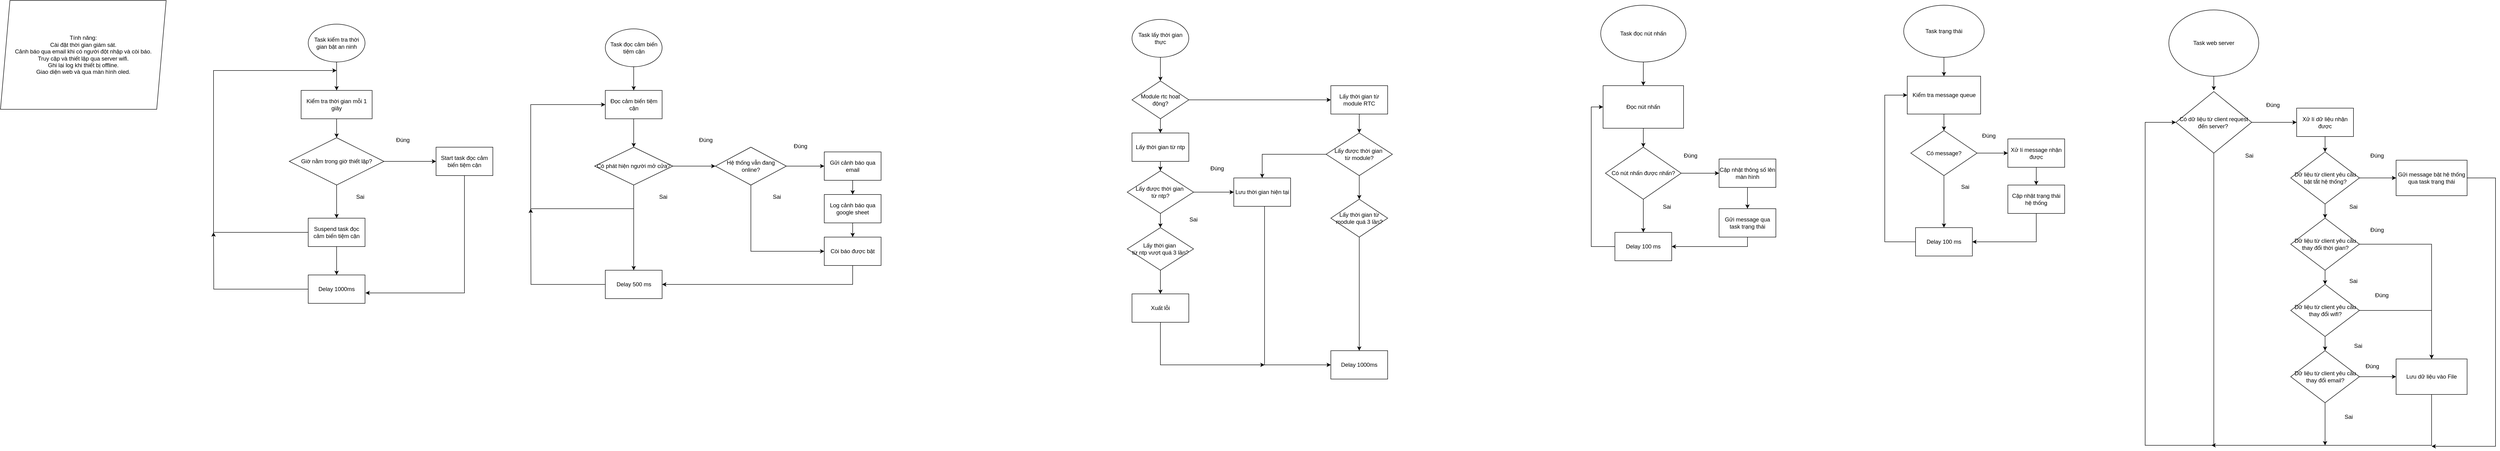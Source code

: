 <mxfile version="20.8.16" type="device"><diagram name="Page-1" id="URXQssTGZxDPivdrCeUq"><mxGraphModel dx="909" dy="543" grid="1" gridSize="10" guides="1" tooltips="1" connect="1" arrows="1" fold="1" page="1" pageScale="1" pageWidth="850" pageHeight="1100" math="0" shadow="0"><root><mxCell id="0"/><mxCell id="1" parent="0"/><mxCell id="kN3bGIqM2TtY0VqbX216-1" value="Tính năng:&lt;br&gt;Cài đặt thời gian giám sát.&lt;br&gt;Cảnh báo qua email khi có người đột nhập và còi báo.&lt;br&gt;Truy cập và thiết lập qua server wifi.&lt;br&gt;Ghi lại log khi thiết bị offline.&lt;br&gt;Giao diện web và qua màn hình oled." style="shape=parallelogram;perimeter=parallelogramPerimeter;whiteSpace=wrap;html=1;fixedSize=1;" parent="1" vertex="1"><mxGeometry x="160" y="100" width="350" height="230" as="geometry"/></mxCell><mxCell id="Uorh2SPt-ijFsq1NSFUY-15" style="edgeStyle=orthogonalEdgeStyle;rounded=0;orthogonalLoop=1;jettySize=auto;html=1;entryX=0.5;entryY=0;entryDx=0;entryDy=0;" parent="1" source="Uorh2SPt-ijFsq1NSFUY-1" target="Uorh2SPt-ijFsq1NSFUY-2" edge="1"><mxGeometry relative="1" as="geometry"/></mxCell><mxCell id="Uorh2SPt-ijFsq1NSFUY-1" value="Task kiểm tra thời gian bật an ninh" style="ellipse;whiteSpace=wrap;html=1;" parent="1" vertex="1"><mxGeometry x="810" y="150" width="120" height="80" as="geometry"/></mxCell><mxCell id="Uorh2SPt-ijFsq1NSFUY-14" style="edgeStyle=orthogonalEdgeStyle;rounded=0;orthogonalLoop=1;jettySize=auto;html=1;entryX=0.5;entryY=0;entryDx=0;entryDy=0;" parent="1" source="Uorh2SPt-ijFsq1NSFUY-2" target="Uorh2SPt-ijFsq1NSFUY-3" edge="1"><mxGeometry relative="1" as="geometry"/></mxCell><mxCell id="Uorh2SPt-ijFsq1NSFUY-2" value="Kiểm tra thời gian mỗi 1 giây" style="rounded=0;whiteSpace=wrap;html=1;" parent="1" vertex="1"><mxGeometry x="795" y="290" width="150" height="60" as="geometry"/></mxCell><mxCell id="Uorh2SPt-ijFsq1NSFUY-12" style="edgeStyle=orthogonalEdgeStyle;rounded=0;orthogonalLoop=1;jettySize=auto;html=1;entryX=0;entryY=0.5;entryDx=0;entryDy=0;" parent="1" source="Uorh2SPt-ijFsq1NSFUY-3" target="Uorh2SPt-ijFsq1NSFUY-10" edge="1"><mxGeometry relative="1" as="geometry"/></mxCell><mxCell id="Uorh2SPt-ijFsq1NSFUY-13" style="edgeStyle=orthogonalEdgeStyle;rounded=0;orthogonalLoop=1;jettySize=auto;html=1;" parent="1" source="Uorh2SPt-ijFsq1NSFUY-3" target="Uorh2SPt-ijFsq1NSFUY-11" edge="1"><mxGeometry relative="1" as="geometry"/></mxCell><mxCell id="Uorh2SPt-ijFsq1NSFUY-3" value="Giờ nằm trong giờ thiết lập?" style="rhombus;whiteSpace=wrap;html=1;" parent="1" vertex="1"><mxGeometry x="770" y="390" width="200" height="100" as="geometry"/></mxCell><mxCell id="Uorh2SPt-ijFsq1NSFUY-18" style="edgeStyle=orthogonalEdgeStyle;rounded=0;orthogonalLoop=1;jettySize=auto;html=1;entryX=0.5;entryY=0;entryDx=0;entryDy=0;" parent="1" source="Uorh2SPt-ijFsq1NSFUY-4" target="Uorh2SPt-ijFsq1NSFUY-8" edge="1"><mxGeometry relative="1" as="geometry"/></mxCell><mxCell id="Uorh2SPt-ijFsq1NSFUY-4" value="Đọc cảm biến tiệm cận" style="rounded=0;whiteSpace=wrap;html=1;" parent="1" vertex="1"><mxGeometry x="1437.5" y="290" width="120" height="60" as="geometry"/></mxCell><mxCell id="Uorh2SPt-ijFsq1NSFUY-5" value="Đúng" style="text;html=1;strokeColor=none;fillColor=none;align=center;verticalAlign=middle;whiteSpace=wrap;rounded=0;" parent="1" vertex="1"><mxGeometry x="980" y="380" width="60" height="30" as="geometry"/></mxCell><mxCell id="Uorh2SPt-ijFsq1NSFUY-6" value="Sai" style="text;html=1;strokeColor=none;fillColor=none;align=center;verticalAlign=middle;whiteSpace=wrap;rounded=0;" parent="1" vertex="1"><mxGeometry x="890" y="500" width="60" height="30" as="geometry"/></mxCell><mxCell id="Uorh2SPt-ijFsq1NSFUY-22" style="edgeStyle=orthogonalEdgeStyle;rounded=0;orthogonalLoop=1;jettySize=auto;html=1;entryX=0;entryY=0.5;entryDx=0;entryDy=0;" parent="1" source="Uorh2SPt-ijFsq1NSFUY-8" edge="1"><mxGeometry relative="1" as="geometry"><mxPoint x="1670" y="450" as="targetPoint"/></mxGeometry></mxCell><mxCell id="Uorh2SPt-ijFsq1NSFUY-25" style="edgeStyle=orthogonalEdgeStyle;rounded=0;orthogonalLoop=1;jettySize=auto;html=1;entryX=0;entryY=0.5;entryDx=0;entryDy=0;" parent="1" source="Uorh2SPt-ijFsq1NSFUY-8" target="Uorh2SPt-ijFsq1NSFUY-4" edge="1"><mxGeometry relative="1" as="geometry"><mxPoint x="1310" y="310" as="targetPoint"/><Array as="points"><mxPoint x="1498" y="540"/><mxPoint x="1280" y="540"/><mxPoint x="1280" y="320"/></Array></mxGeometry></mxCell><mxCell id="H_T8YxvpOhQ7Eu3V0P8W-41" style="edgeStyle=orthogonalEdgeStyle;rounded=0;orthogonalLoop=1;jettySize=auto;html=1;entryX=0.5;entryY=0;entryDx=0;entryDy=0;" parent="1" source="Uorh2SPt-ijFsq1NSFUY-8" target="H_T8YxvpOhQ7Eu3V0P8W-39" edge="1"><mxGeometry relative="1" as="geometry"/></mxCell><mxCell id="Uorh2SPt-ijFsq1NSFUY-8" value="Có phát hiện người mở cửa?" style="rhombus;whiteSpace=wrap;html=1;" parent="1" vertex="1"><mxGeometry x="1415" y="410" width="165" height="80" as="geometry"/></mxCell><mxCell id="H_T8YxvpOhQ7Eu3V0P8W-37" style="edgeStyle=orthogonalEdgeStyle;rounded=0;orthogonalLoop=1;jettySize=auto;html=1;entryX=1.008;entryY=0.633;entryDx=0;entryDy=0;entryPerimeter=0;" parent="1" source="Uorh2SPt-ijFsq1NSFUY-10" target="H_T8YxvpOhQ7Eu3V0P8W-35" edge="1"><mxGeometry relative="1" as="geometry"><Array as="points"><mxPoint x="1140" y="718"/></Array></mxGeometry></mxCell><mxCell id="Uorh2SPt-ijFsq1NSFUY-10" value="Start task đọc cảm biến tiệm cận" style="rounded=0;whiteSpace=wrap;html=1;" parent="1" vertex="1"><mxGeometry x="1080" y="410" width="120" height="60" as="geometry"/></mxCell><mxCell id="Uorh2SPt-ijFsq1NSFUY-24" style="edgeStyle=orthogonalEdgeStyle;rounded=0;orthogonalLoop=1;jettySize=auto;html=1;" parent="1" source="Uorh2SPt-ijFsq1NSFUY-11" edge="1"><mxGeometry relative="1" as="geometry"><mxPoint x="870" y="248" as="targetPoint"/><Array as="points"><mxPoint x="610" y="590"/><mxPoint x="610" y="248"/></Array></mxGeometry></mxCell><mxCell id="H_T8YxvpOhQ7Eu3V0P8W-36" style="edgeStyle=orthogonalEdgeStyle;rounded=0;orthogonalLoop=1;jettySize=auto;html=1;entryX=0.5;entryY=0;entryDx=0;entryDy=0;" parent="1" source="Uorh2SPt-ijFsq1NSFUY-11" target="H_T8YxvpOhQ7Eu3V0P8W-35" edge="1"><mxGeometry relative="1" as="geometry"/></mxCell><mxCell id="Uorh2SPt-ijFsq1NSFUY-11" value="Suspend task đọc cảm biến tiệm cận" style="rounded=0;whiteSpace=wrap;html=1;" parent="1" vertex="1"><mxGeometry x="810" y="560" width="120" height="60" as="geometry"/></mxCell><mxCell id="Uorh2SPt-ijFsq1NSFUY-17" style="edgeStyle=orthogonalEdgeStyle;rounded=0;orthogonalLoop=1;jettySize=auto;html=1;entryX=0.5;entryY=0;entryDx=0;entryDy=0;" parent="1" source="Uorh2SPt-ijFsq1NSFUY-16" target="Uorh2SPt-ijFsq1NSFUY-4" edge="1"><mxGeometry relative="1" as="geometry"/></mxCell><mxCell id="Uorh2SPt-ijFsq1NSFUY-16" value="Task đọc cảm biến tiệm cận" style="ellipse;whiteSpace=wrap;html=1;" parent="1" vertex="1"><mxGeometry x="1437.5" y="160" width="120" height="80" as="geometry"/></mxCell><mxCell id="Uorh2SPt-ijFsq1NSFUY-19" value="Đúng" style="text;html=1;strokeColor=none;fillColor=none;align=center;verticalAlign=middle;whiteSpace=wrap;rounded=0;" parent="1" vertex="1"><mxGeometry x="1620" y="380" width="60" height="30" as="geometry"/></mxCell><mxCell id="Uorh2SPt-ijFsq1NSFUY-20" value="Sai" style="text;html=1;strokeColor=none;fillColor=none;align=center;verticalAlign=middle;whiteSpace=wrap;rounded=0;" parent="1" vertex="1"><mxGeometry x="1530" y="500" width="60" height="30" as="geometry"/></mxCell><mxCell id="Uorh2SPt-ijFsq1NSFUY-35" style="edgeStyle=orthogonalEdgeStyle;rounded=0;orthogonalLoop=1;jettySize=auto;html=1;entryX=0.5;entryY=0;entryDx=0;entryDy=0;" parent="1" source="Uorh2SPt-ijFsq1NSFUY-31" target="Uorh2SPt-ijFsq1NSFUY-32" edge="1"><mxGeometry relative="1" as="geometry"/></mxCell><mxCell id="Uorh2SPt-ijFsq1NSFUY-31" value="Gửi cảnh báo qua email" style="rounded=0;whiteSpace=wrap;html=1;" parent="1" vertex="1"><mxGeometry x="1900" y="420" width="120" height="60" as="geometry"/></mxCell><mxCell id="Uorh2SPt-ijFsq1NSFUY-36" style="edgeStyle=orthogonalEdgeStyle;rounded=0;orthogonalLoop=1;jettySize=auto;html=1;entryX=0.5;entryY=0;entryDx=0;entryDy=0;" parent="1" source="Uorh2SPt-ijFsq1NSFUY-32" target="Uorh2SPt-ijFsq1NSFUY-33" edge="1"><mxGeometry relative="1" as="geometry"/></mxCell><mxCell id="Uorh2SPt-ijFsq1NSFUY-32" value="Log cảnh báo qua google sheet" style="rounded=0;whiteSpace=wrap;html=1;" parent="1" vertex="1"><mxGeometry x="1900" y="510" width="120" height="60" as="geometry"/></mxCell><mxCell id="9cyIli8lkTcm1lySpH8i-33" style="edgeStyle=orthogonalEdgeStyle;rounded=0;orthogonalLoop=1;jettySize=auto;html=1;entryX=1;entryY=0.5;entryDx=0;entryDy=0;" edge="1" parent="1" source="Uorh2SPt-ijFsq1NSFUY-33" target="H_T8YxvpOhQ7Eu3V0P8W-39"><mxGeometry relative="1" as="geometry"><Array as="points"><mxPoint x="1960" y="700"/></Array></mxGeometry></mxCell><mxCell id="Uorh2SPt-ijFsq1NSFUY-33" value="Còi báo được bật" style="rounded=0;whiteSpace=wrap;html=1;" parent="1" vertex="1"><mxGeometry x="1900" y="600" width="120" height="60" as="geometry"/></mxCell><mxCell id="H_T8YxvpOhQ7Eu3V0P8W-28" style="edgeStyle=orthogonalEdgeStyle;rounded=0;orthogonalLoop=1;jettySize=auto;html=1;entryX=0.5;entryY=0;entryDx=0;entryDy=0;" parent="1" source="H_T8YxvpOhQ7Eu3V0P8W-1" target="H_T8YxvpOhQ7Eu3V0P8W-26" edge="1"><mxGeometry relative="1" as="geometry"/></mxCell><mxCell id="H_T8YxvpOhQ7Eu3V0P8W-1" value="Task lấy thời gian thực" style="ellipse;whiteSpace=wrap;html=1;" parent="1" vertex="1"><mxGeometry x="2550" y="140" width="120" height="80" as="geometry"/></mxCell><mxCell id="H_T8YxvpOhQ7Eu3V0P8W-8" style="edgeStyle=orthogonalEdgeStyle;rounded=0;orthogonalLoop=1;jettySize=auto;html=1;entryX=0.5;entryY=0;entryDx=0;entryDy=0;" parent="1" source="H_T8YxvpOhQ7Eu3V0P8W-2" target="H_T8YxvpOhQ7Eu3V0P8W-3" edge="1"><mxGeometry relative="1" as="geometry"><mxPoint x="3030" y="370" as="targetPoint"/></mxGeometry></mxCell><mxCell id="H_T8YxvpOhQ7Eu3V0P8W-2" value="Lấy thời gian từ module RTC" style="rounded=0;whiteSpace=wrap;html=1;" parent="1" vertex="1"><mxGeometry x="2970" y="280" width="120" height="60" as="geometry"/></mxCell><mxCell id="H_T8YxvpOhQ7Eu3V0P8W-20" style="edgeStyle=orthogonalEdgeStyle;rounded=0;orthogonalLoop=1;jettySize=auto;html=1;entryX=0.5;entryY=0;entryDx=0;entryDy=0;" parent="1" source="H_T8YxvpOhQ7Eu3V0P8W-3" target="H_T8YxvpOhQ7Eu3V0P8W-19" edge="1"><mxGeometry relative="1" as="geometry"/></mxCell><mxCell id="H_T8YxvpOhQ7Eu3V0P8W-30" style="edgeStyle=orthogonalEdgeStyle;rounded=0;orthogonalLoop=1;jettySize=auto;html=1;entryX=0.5;entryY=0;entryDx=0;entryDy=0;" parent="1" source="H_T8YxvpOhQ7Eu3V0P8W-3" target="H_T8YxvpOhQ7Eu3V0P8W-5" edge="1"><mxGeometry relative="1" as="geometry"/></mxCell><mxCell id="H_T8YxvpOhQ7Eu3V0P8W-3" value="Lấy được thời gian&amp;nbsp;&lt;br&gt;từ module?" style="rhombus;whiteSpace=wrap;html=1;" parent="1" vertex="1"><mxGeometry x="2960" y="380" width="140" height="90" as="geometry"/></mxCell><mxCell id="H_T8YxvpOhQ7Eu3V0P8W-31" style="edgeStyle=orthogonalEdgeStyle;rounded=0;orthogonalLoop=1;jettySize=auto;html=1;entryX=0;entryY=0.5;entryDx=0;entryDy=0;" parent="1" source="H_T8YxvpOhQ7Eu3V0P8W-5" target="H_T8YxvpOhQ7Eu3V0P8W-23" edge="1"><mxGeometry relative="1" as="geometry"><Array as="points"><mxPoint x="2830" y="870"/></Array></mxGeometry></mxCell><mxCell id="H_T8YxvpOhQ7Eu3V0P8W-5" value="Lưu thời gian hiện tại" style="rounded=0;whiteSpace=wrap;html=1;" parent="1" vertex="1"><mxGeometry x="2765" y="475" width="120" height="60" as="geometry"/></mxCell><mxCell id="H_T8YxvpOhQ7Eu3V0P8W-21" style="edgeStyle=orthogonalEdgeStyle;rounded=0;orthogonalLoop=1;jettySize=auto;html=1;entryX=0.5;entryY=0;entryDx=0;entryDy=0;" parent="1" source="H_T8YxvpOhQ7Eu3V0P8W-6" target="H_T8YxvpOhQ7Eu3V0P8W-11" edge="1"><mxGeometry relative="1" as="geometry"/></mxCell><mxCell id="H_T8YxvpOhQ7Eu3V0P8W-6" value="Lấy thời gian từ ntp" style="rounded=0;whiteSpace=wrap;html=1;" parent="1" vertex="1"><mxGeometry x="2550" y="380" width="120" height="60" as="geometry"/></mxCell><mxCell id="H_T8YxvpOhQ7Eu3V0P8W-15" style="edgeStyle=orthogonalEdgeStyle;rounded=0;orthogonalLoop=1;jettySize=auto;html=1;entryX=0;entryY=0.5;entryDx=0;entryDy=0;" parent="1" source="H_T8YxvpOhQ7Eu3V0P8W-11" target="H_T8YxvpOhQ7Eu3V0P8W-5" edge="1"><mxGeometry relative="1" as="geometry"/></mxCell><mxCell id="H_T8YxvpOhQ7Eu3V0P8W-18" style="edgeStyle=orthogonalEdgeStyle;rounded=0;orthogonalLoop=1;jettySize=auto;html=1;entryX=0.5;entryY=0;entryDx=0;entryDy=0;" parent="1" source="H_T8YxvpOhQ7Eu3V0P8W-11" target="H_T8YxvpOhQ7Eu3V0P8W-17" edge="1"><mxGeometry relative="1" as="geometry"/></mxCell><mxCell id="H_T8YxvpOhQ7Eu3V0P8W-11" value="Lấy được thời gian&amp;nbsp;&lt;br&gt;từ ntp?" style="rhombus;whiteSpace=wrap;html=1;" parent="1" vertex="1"><mxGeometry x="2540" y="460" width="140" height="90" as="geometry"/></mxCell><mxCell id="H_T8YxvpOhQ7Eu3V0P8W-33" style="edgeStyle=orthogonalEdgeStyle;rounded=0;orthogonalLoop=1;jettySize=auto;html=1;entryX=0.5;entryY=0;entryDx=0;entryDy=0;" parent="1" source="H_T8YxvpOhQ7Eu3V0P8W-17" target="H_T8YxvpOhQ7Eu3V0P8W-32" edge="1"><mxGeometry relative="1" as="geometry"/></mxCell><mxCell id="H_T8YxvpOhQ7Eu3V0P8W-17" value="Lấy thời gian&amp;nbsp;&lt;br&gt;từ ntp vượt quá 3 lần?" style="rhombus;whiteSpace=wrap;html=1;" parent="1" vertex="1"><mxGeometry x="2540" y="580" width="140" height="90" as="geometry"/></mxCell><mxCell id="H_T8YxvpOhQ7Eu3V0P8W-24" style="edgeStyle=orthogonalEdgeStyle;rounded=0;orthogonalLoop=1;jettySize=auto;html=1;entryX=0.5;entryY=0;entryDx=0;entryDy=0;" parent="1" source="H_T8YxvpOhQ7Eu3V0P8W-19" target="H_T8YxvpOhQ7Eu3V0P8W-23" edge="1"><mxGeometry relative="1" as="geometry"/></mxCell><mxCell id="H_T8YxvpOhQ7Eu3V0P8W-19" value="Lấy thời gian từ module quá 3 lần?" style="rhombus;whiteSpace=wrap;html=1;" parent="1" vertex="1"><mxGeometry x="2970" y="520" width="120" height="80" as="geometry"/></mxCell><mxCell id="H_T8YxvpOhQ7Eu3V0P8W-23" value="Delay 1000ms" style="rounded=0;whiteSpace=wrap;html=1;" parent="1" vertex="1"><mxGeometry x="2970" y="840" width="120" height="60" as="geometry"/></mxCell><mxCell id="H_T8YxvpOhQ7Eu3V0P8W-27" style="edgeStyle=orthogonalEdgeStyle;rounded=0;orthogonalLoop=1;jettySize=auto;html=1;" parent="1" source="H_T8YxvpOhQ7Eu3V0P8W-26" target="H_T8YxvpOhQ7Eu3V0P8W-2" edge="1"><mxGeometry relative="1" as="geometry"/></mxCell><mxCell id="H_T8YxvpOhQ7Eu3V0P8W-29" style="edgeStyle=orthogonalEdgeStyle;rounded=0;orthogonalLoop=1;jettySize=auto;html=1;" parent="1" source="H_T8YxvpOhQ7Eu3V0P8W-26" target="H_T8YxvpOhQ7Eu3V0P8W-6" edge="1"><mxGeometry relative="1" as="geometry"/></mxCell><mxCell id="H_T8YxvpOhQ7Eu3V0P8W-26" value="Module rtc hoạt động?" style="rhombus;whiteSpace=wrap;html=1;" parent="1" vertex="1"><mxGeometry x="2550" y="270" width="120" height="80" as="geometry"/></mxCell><mxCell id="H_T8YxvpOhQ7Eu3V0P8W-34" style="edgeStyle=orthogonalEdgeStyle;rounded=0;orthogonalLoop=1;jettySize=auto;html=1;" parent="1" source="H_T8YxvpOhQ7Eu3V0P8W-32" edge="1"><mxGeometry relative="1" as="geometry"><mxPoint x="2830" y="870" as="targetPoint"/><Array as="points"><mxPoint x="2610" y="870"/></Array></mxGeometry></mxCell><mxCell id="H_T8YxvpOhQ7Eu3V0P8W-32" value="Xuất lỗi" style="rounded=0;whiteSpace=wrap;html=1;" parent="1" vertex="1"><mxGeometry x="2550" y="720" width="120" height="60" as="geometry"/></mxCell><mxCell id="H_T8YxvpOhQ7Eu3V0P8W-38" style="edgeStyle=orthogonalEdgeStyle;rounded=0;orthogonalLoop=1;jettySize=auto;html=1;" parent="1" source="H_T8YxvpOhQ7Eu3V0P8W-35" edge="1"><mxGeometry relative="1" as="geometry"><mxPoint x="610" y="590" as="targetPoint"/></mxGeometry></mxCell><mxCell id="H_T8YxvpOhQ7Eu3V0P8W-35" value="Delay 1000ms" style="rounded=0;whiteSpace=wrap;html=1;" parent="1" vertex="1"><mxGeometry x="810" y="680" width="120" height="60" as="geometry"/></mxCell><mxCell id="H_T8YxvpOhQ7Eu3V0P8W-42" style="edgeStyle=orthogonalEdgeStyle;rounded=0;orthogonalLoop=1;jettySize=auto;html=1;" parent="1" source="H_T8YxvpOhQ7Eu3V0P8W-39" edge="1"><mxGeometry relative="1" as="geometry"><mxPoint x="1280" y="540" as="targetPoint"/></mxGeometry></mxCell><mxCell id="H_T8YxvpOhQ7Eu3V0P8W-39" value="Delay 500 ms" style="rounded=0;whiteSpace=wrap;html=1;" parent="1" vertex="1"><mxGeometry x="1437.5" y="670" width="120" height="60" as="geometry"/></mxCell><mxCell id="9cyIli8lkTcm1lySpH8i-3" style="edgeStyle=orthogonalEdgeStyle;rounded=0;orthogonalLoop=1;jettySize=auto;html=1;entryX=0.5;entryY=0;entryDx=0;entryDy=0;" edge="1" parent="1" source="9cyIli8lkTcm1lySpH8i-1" target="9cyIli8lkTcm1lySpH8i-2"><mxGeometry relative="1" as="geometry"/></mxCell><mxCell id="9cyIli8lkTcm1lySpH8i-1" value="Task đọc nút nhấn" style="ellipse;whiteSpace=wrap;html=1;" vertex="1" parent="1"><mxGeometry x="3540" y="110" width="180" height="120" as="geometry"/></mxCell><mxCell id="9cyIli8lkTcm1lySpH8i-6" style="edgeStyle=orthogonalEdgeStyle;rounded=0;orthogonalLoop=1;jettySize=auto;html=1;entryX=0.5;entryY=0;entryDx=0;entryDy=0;" edge="1" parent="1" source="9cyIli8lkTcm1lySpH8i-2" target="9cyIli8lkTcm1lySpH8i-4"><mxGeometry relative="1" as="geometry"/></mxCell><mxCell id="9cyIli8lkTcm1lySpH8i-2" value="Đọc nút nhấn" style="rounded=0;whiteSpace=wrap;html=1;" vertex="1" parent="1"><mxGeometry x="3545" y="280" width="170" height="90" as="geometry"/></mxCell><mxCell id="9cyIli8lkTcm1lySpH8i-7" style="edgeStyle=orthogonalEdgeStyle;rounded=0;orthogonalLoop=1;jettySize=auto;html=1;" edge="1" parent="1" source="9cyIli8lkTcm1lySpH8i-4" target="9cyIli8lkTcm1lySpH8i-5"><mxGeometry relative="1" as="geometry"/></mxCell><mxCell id="9cyIli8lkTcm1lySpH8i-9" style="edgeStyle=orthogonalEdgeStyle;rounded=0;orthogonalLoop=1;jettySize=auto;html=1;" edge="1" parent="1" source="9cyIli8lkTcm1lySpH8i-4" target="9cyIli8lkTcm1lySpH8i-8"><mxGeometry relative="1" as="geometry"/></mxCell><mxCell id="9cyIli8lkTcm1lySpH8i-4" value="Có nút nhấn được nhấn?" style="rhombus;whiteSpace=wrap;html=1;" vertex="1" parent="1"><mxGeometry x="3550" y="410" width="160" height="110" as="geometry"/></mxCell><mxCell id="9cyIli8lkTcm1lySpH8i-11" style="edgeStyle=orthogonalEdgeStyle;rounded=0;orthogonalLoop=1;jettySize=auto;html=1;entryX=0.5;entryY=0;entryDx=0;entryDy=0;" edge="1" parent="1" source="9cyIli8lkTcm1lySpH8i-5" target="9cyIli8lkTcm1lySpH8i-10"><mxGeometry relative="1" as="geometry"/></mxCell><mxCell id="9cyIli8lkTcm1lySpH8i-5" value="Cập nhật thông số lên màn hình" style="rounded=0;whiteSpace=wrap;html=1;" vertex="1" parent="1"><mxGeometry x="3790" y="435" width="120" height="60" as="geometry"/></mxCell><mxCell id="9cyIli8lkTcm1lySpH8i-13" style="edgeStyle=orthogonalEdgeStyle;rounded=0;orthogonalLoop=1;jettySize=auto;html=1;entryX=0;entryY=0.5;entryDx=0;entryDy=0;" edge="1" parent="1" source="9cyIli8lkTcm1lySpH8i-8" target="9cyIli8lkTcm1lySpH8i-2"><mxGeometry relative="1" as="geometry"><Array as="points"><mxPoint x="3520" y="620"/><mxPoint x="3520" y="325"/></Array></mxGeometry></mxCell><mxCell id="9cyIli8lkTcm1lySpH8i-8" value="Delay 100 ms" style="rounded=0;whiteSpace=wrap;html=1;" vertex="1" parent="1"><mxGeometry x="3570" y="590" width="120" height="60" as="geometry"/></mxCell><mxCell id="9cyIli8lkTcm1lySpH8i-12" style="edgeStyle=orthogonalEdgeStyle;rounded=0;orthogonalLoop=1;jettySize=auto;html=1;" edge="1" parent="1" source="9cyIli8lkTcm1lySpH8i-10" target="9cyIli8lkTcm1lySpH8i-8"><mxGeometry relative="1" as="geometry"><Array as="points"><mxPoint x="3850" y="620"/></Array></mxGeometry></mxCell><mxCell id="9cyIli8lkTcm1lySpH8i-10" value="Gửi message qua task trạng thái" style="rounded=0;whiteSpace=wrap;html=1;" vertex="1" parent="1"><mxGeometry x="3790" y="540" width="120" height="60" as="geometry"/></mxCell><mxCell id="9cyIli8lkTcm1lySpH8i-19" style="edgeStyle=orthogonalEdgeStyle;rounded=0;orthogonalLoop=1;jettySize=auto;html=1;" edge="1" parent="1" source="9cyIli8lkTcm1lySpH8i-14" target="9cyIli8lkTcm1lySpH8i-15"><mxGeometry relative="1" as="geometry"/></mxCell><mxCell id="9cyIli8lkTcm1lySpH8i-14" value="Task trạng thái" style="ellipse;whiteSpace=wrap;html=1;" vertex="1" parent="1"><mxGeometry x="4180" y="110" width="170" height="110" as="geometry"/></mxCell><mxCell id="9cyIli8lkTcm1lySpH8i-20" style="edgeStyle=orthogonalEdgeStyle;rounded=0;orthogonalLoop=1;jettySize=auto;html=1;" edge="1" parent="1" source="9cyIli8lkTcm1lySpH8i-15" target="9cyIli8lkTcm1lySpH8i-16"><mxGeometry relative="1" as="geometry"/></mxCell><mxCell id="9cyIli8lkTcm1lySpH8i-15" value="Kiểm tra message queue" style="rounded=0;whiteSpace=wrap;html=1;" vertex="1" parent="1"><mxGeometry x="4187.5" y="260" width="155" height="80" as="geometry"/></mxCell><mxCell id="9cyIli8lkTcm1lySpH8i-21" style="edgeStyle=orthogonalEdgeStyle;rounded=0;orthogonalLoop=1;jettySize=auto;html=1;" edge="1" parent="1" source="9cyIli8lkTcm1lySpH8i-16" target="9cyIli8lkTcm1lySpH8i-17"><mxGeometry relative="1" as="geometry"/></mxCell><mxCell id="9cyIli8lkTcm1lySpH8i-24" style="edgeStyle=orthogonalEdgeStyle;rounded=0;orthogonalLoop=1;jettySize=auto;html=1;" edge="1" parent="1" source="9cyIli8lkTcm1lySpH8i-16" target="9cyIli8lkTcm1lySpH8i-23"><mxGeometry relative="1" as="geometry"/></mxCell><mxCell id="9cyIli8lkTcm1lySpH8i-16" value="Có message?" style="rhombus;whiteSpace=wrap;html=1;" vertex="1" parent="1"><mxGeometry x="4195" y="375" width="140" height="95" as="geometry"/></mxCell><mxCell id="9cyIli8lkTcm1lySpH8i-22" style="edgeStyle=orthogonalEdgeStyle;rounded=0;orthogonalLoop=1;jettySize=auto;html=1;entryX=0.5;entryY=0;entryDx=0;entryDy=0;" edge="1" parent="1" source="9cyIli8lkTcm1lySpH8i-17" target="9cyIli8lkTcm1lySpH8i-18"><mxGeometry relative="1" as="geometry"/></mxCell><mxCell id="9cyIli8lkTcm1lySpH8i-17" value="Xử lí message nhận được" style="rounded=0;whiteSpace=wrap;html=1;" vertex="1" parent="1"><mxGeometry x="4400" y="392.5" width="120" height="60" as="geometry"/></mxCell><mxCell id="9cyIli8lkTcm1lySpH8i-25" style="edgeStyle=orthogonalEdgeStyle;rounded=0;orthogonalLoop=1;jettySize=auto;html=1;entryX=1;entryY=0.5;entryDx=0;entryDy=0;" edge="1" parent="1" source="9cyIli8lkTcm1lySpH8i-18" target="9cyIli8lkTcm1lySpH8i-23"><mxGeometry relative="1" as="geometry"><Array as="points"><mxPoint x="4460" y="610"/></Array></mxGeometry></mxCell><mxCell id="9cyIli8lkTcm1lySpH8i-18" value="Cập nhật trạng thái hệ thống" style="rounded=0;whiteSpace=wrap;html=1;" vertex="1" parent="1"><mxGeometry x="4400" y="490" width="120" height="60" as="geometry"/></mxCell><mxCell id="9cyIli8lkTcm1lySpH8i-26" style="edgeStyle=orthogonalEdgeStyle;rounded=0;orthogonalLoop=1;jettySize=auto;html=1;entryX=0;entryY=0.5;entryDx=0;entryDy=0;" edge="1" parent="1" source="9cyIli8lkTcm1lySpH8i-23" target="9cyIli8lkTcm1lySpH8i-15"><mxGeometry relative="1" as="geometry"><Array as="points"><mxPoint x="4140" y="610"/><mxPoint x="4140" y="300"/></Array></mxGeometry></mxCell><mxCell id="9cyIli8lkTcm1lySpH8i-23" value="Delay 100 ms" style="rounded=0;whiteSpace=wrap;html=1;" vertex="1" parent="1"><mxGeometry x="4205" y="580" width="120" height="60" as="geometry"/></mxCell><mxCell id="9cyIli8lkTcm1lySpH8i-29" style="edgeStyle=orthogonalEdgeStyle;rounded=0;orthogonalLoop=1;jettySize=auto;html=1;entryX=0;entryY=0.5;entryDx=0;entryDy=0;" edge="1" parent="1" source="9cyIli8lkTcm1lySpH8i-28" target="Uorh2SPt-ijFsq1NSFUY-31"><mxGeometry relative="1" as="geometry"/></mxCell><mxCell id="9cyIli8lkTcm1lySpH8i-32" style="edgeStyle=orthogonalEdgeStyle;rounded=0;orthogonalLoop=1;jettySize=auto;html=1;entryX=0;entryY=0.5;entryDx=0;entryDy=0;" edge="1" parent="1" source="9cyIli8lkTcm1lySpH8i-28" target="Uorh2SPt-ijFsq1NSFUY-33"><mxGeometry relative="1" as="geometry"><Array as="points"><mxPoint x="1745" y="630"/></Array></mxGeometry></mxCell><mxCell id="9cyIli8lkTcm1lySpH8i-28" value="Hệ thống vẫn đang &lt;br&gt;online?" style="rhombus;whiteSpace=wrap;html=1;" vertex="1" parent="1"><mxGeometry x="1670" y="410" width="150" height="80" as="geometry"/></mxCell><mxCell id="9cyIli8lkTcm1lySpH8i-30" value="Đúng" style="text;html=1;strokeColor=none;fillColor=none;align=center;verticalAlign=middle;whiteSpace=wrap;rounded=0;" vertex="1" parent="1"><mxGeometry x="1820" y="392.5" width="60" height="30" as="geometry"/></mxCell><mxCell id="9cyIli8lkTcm1lySpH8i-31" value="Sai" style="text;html=1;strokeColor=none;fillColor=none;align=center;verticalAlign=middle;whiteSpace=wrap;rounded=0;" vertex="1" parent="1"><mxGeometry x="1770" y="500" width="60" height="30" as="geometry"/></mxCell><mxCell id="9cyIli8lkTcm1lySpH8i-43" style="edgeStyle=orthogonalEdgeStyle;rounded=0;orthogonalLoop=1;jettySize=auto;html=1;" edge="1" parent="1" source="9cyIli8lkTcm1lySpH8i-34"><mxGeometry relative="1" as="geometry"><mxPoint x="4835.0" y="290" as="targetPoint"/></mxGeometry></mxCell><mxCell id="9cyIli8lkTcm1lySpH8i-34" value="Task web server" style="ellipse;whiteSpace=wrap;html=1;" vertex="1" parent="1"><mxGeometry x="4740" y="120" width="190" height="140" as="geometry"/></mxCell><mxCell id="9cyIli8lkTcm1lySpH8i-46" style="edgeStyle=orthogonalEdgeStyle;rounded=0;orthogonalLoop=1;jettySize=auto;html=1;entryX=0.5;entryY=0;entryDx=0;entryDy=0;" edge="1" parent="1" source="9cyIli8lkTcm1lySpH8i-35" target="9cyIli8lkTcm1lySpH8i-45"><mxGeometry relative="1" as="geometry"/></mxCell><mxCell id="9cyIli8lkTcm1lySpH8i-35" value="Xử lí dữ liệu nhận được" style="rounded=0;whiteSpace=wrap;html=1;" vertex="1" parent="1"><mxGeometry x="5010" y="327.5" width="120" height="60" as="geometry"/></mxCell><mxCell id="9cyIli8lkTcm1lySpH8i-44" style="edgeStyle=orthogonalEdgeStyle;rounded=0;orthogonalLoop=1;jettySize=auto;html=1;" edge="1" parent="1" source="9cyIli8lkTcm1lySpH8i-36" target="9cyIli8lkTcm1lySpH8i-35"><mxGeometry relative="1" as="geometry"/></mxCell><mxCell id="9cyIli8lkTcm1lySpH8i-62" style="edgeStyle=orthogonalEdgeStyle;rounded=0;orthogonalLoop=1;jettySize=auto;html=1;entryX=0;entryY=0.5;entryDx=0;entryDy=0;" edge="1" parent="1" source="9cyIli8lkTcm1lySpH8i-36" target="9cyIli8lkTcm1lySpH8i-36"><mxGeometry relative="1" as="geometry"><mxPoint x="4810" y="650" as="targetPoint"/><Array as="points"><mxPoint x="4835" y="1040"/><mxPoint x="4690" y="1040"/><mxPoint x="4690" y="358"/></Array></mxGeometry></mxCell><mxCell id="9cyIli8lkTcm1lySpH8i-36" value="Có dữ liệu từ client request đến server?&amp;nbsp;" style="rhombus;whiteSpace=wrap;html=1;" vertex="1" parent="1"><mxGeometry x="4755" y="292.5" width="160" height="130" as="geometry"/></mxCell><mxCell id="9cyIli8lkTcm1lySpH8i-37" value="Đúng" style="text;html=1;strokeColor=none;fillColor=none;align=center;verticalAlign=middle;whiteSpace=wrap;rounded=0;" vertex="1" parent="1"><mxGeometry x="2700" y="440" width="60" height="30" as="geometry"/></mxCell><mxCell id="9cyIli8lkTcm1lySpH8i-38" value="Sai" style="text;html=1;strokeColor=none;fillColor=none;align=center;verticalAlign=middle;whiteSpace=wrap;rounded=0;" vertex="1" parent="1"><mxGeometry x="2650" y="547.5" width="60" height="30" as="geometry"/></mxCell><mxCell id="9cyIli8lkTcm1lySpH8i-39" value="Đúng" style="text;html=1;strokeColor=none;fillColor=none;align=center;verticalAlign=middle;whiteSpace=wrap;rounded=0;" vertex="1" parent="1"><mxGeometry x="3700" y="413" width="60" height="30" as="geometry"/></mxCell><mxCell id="9cyIli8lkTcm1lySpH8i-40" value="Sai" style="text;html=1;strokeColor=none;fillColor=none;align=center;verticalAlign=middle;whiteSpace=wrap;rounded=0;" vertex="1" parent="1"><mxGeometry x="3650" y="520.5" width="60" height="30" as="geometry"/></mxCell><mxCell id="9cyIli8lkTcm1lySpH8i-41" value="Đúng" style="text;html=1;strokeColor=none;fillColor=none;align=center;verticalAlign=middle;whiteSpace=wrap;rounded=0;" vertex="1" parent="1"><mxGeometry x="4330" y="371.25" width="60" height="30" as="geometry"/></mxCell><mxCell id="9cyIli8lkTcm1lySpH8i-42" value="Sai" style="text;html=1;strokeColor=none;fillColor=none;align=center;verticalAlign=middle;whiteSpace=wrap;rounded=0;" vertex="1" parent="1"><mxGeometry x="4280" y="478.75" width="60" height="30" as="geometry"/></mxCell><mxCell id="9cyIli8lkTcm1lySpH8i-51" style="edgeStyle=orthogonalEdgeStyle;rounded=0;orthogonalLoop=1;jettySize=auto;html=1;entryX=0;entryY=0.5;entryDx=0;entryDy=0;" edge="1" parent="1" source="9cyIli8lkTcm1lySpH8i-45" target="9cyIli8lkTcm1lySpH8i-50"><mxGeometry relative="1" as="geometry"/></mxCell><mxCell id="9cyIli8lkTcm1lySpH8i-52" style="edgeStyle=orthogonalEdgeStyle;rounded=0;orthogonalLoop=1;jettySize=auto;html=1;" edge="1" parent="1" source="9cyIli8lkTcm1lySpH8i-45" target="9cyIli8lkTcm1lySpH8i-47"><mxGeometry relative="1" as="geometry"/></mxCell><mxCell id="9cyIli8lkTcm1lySpH8i-45" value="Dữ liệu từ client yêu cầu bật tắt hệ thống?" style="rhombus;whiteSpace=wrap;html=1;" vertex="1" parent="1"><mxGeometry x="4997.5" y="420" width="145" height="110" as="geometry"/></mxCell><mxCell id="9cyIli8lkTcm1lySpH8i-54" style="edgeStyle=orthogonalEdgeStyle;rounded=0;orthogonalLoop=1;jettySize=auto;html=1;entryX=0.5;entryY=0;entryDx=0;entryDy=0;" edge="1" parent="1" source="9cyIli8lkTcm1lySpH8i-47" target="9cyIli8lkTcm1lySpH8i-48"><mxGeometry relative="1" as="geometry"/></mxCell><mxCell id="9cyIli8lkTcm1lySpH8i-57" style="edgeStyle=orthogonalEdgeStyle;rounded=0;orthogonalLoop=1;jettySize=auto;html=1;entryX=0.5;entryY=0;entryDx=0;entryDy=0;" edge="1" parent="1" source="9cyIli8lkTcm1lySpH8i-47" target="9cyIli8lkTcm1lySpH8i-56"><mxGeometry relative="1" as="geometry"/></mxCell><mxCell id="9cyIli8lkTcm1lySpH8i-47" value="Dữ liệu từ client yêu cầu thay đổi thời gian?" style="rhombus;whiteSpace=wrap;html=1;" vertex="1" parent="1"><mxGeometry x="4997.5" y="560" width="145" height="110" as="geometry"/></mxCell><mxCell id="9cyIli8lkTcm1lySpH8i-55" style="edgeStyle=orthogonalEdgeStyle;rounded=0;orthogonalLoop=1;jettySize=auto;html=1;entryX=0.5;entryY=0;entryDx=0;entryDy=0;" edge="1" parent="1" source="9cyIli8lkTcm1lySpH8i-48" target="9cyIli8lkTcm1lySpH8i-49"><mxGeometry relative="1" as="geometry"/></mxCell><mxCell id="9cyIli8lkTcm1lySpH8i-58" style="edgeStyle=orthogonalEdgeStyle;rounded=0;orthogonalLoop=1;jettySize=auto;html=1;entryX=0.5;entryY=0;entryDx=0;entryDy=0;" edge="1" parent="1" source="9cyIli8lkTcm1lySpH8i-48" target="9cyIli8lkTcm1lySpH8i-56"><mxGeometry relative="1" as="geometry"/></mxCell><mxCell id="9cyIli8lkTcm1lySpH8i-48" value="Dữ liệu từ client yêu cầu thay đổi wifi?" style="rhombus;whiteSpace=wrap;html=1;" vertex="1" parent="1"><mxGeometry x="4997.5" y="700" width="145" height="110" as="geometry"/></mxCell><mxCell id="9cyIli8lkTcm1lySpH8i-59" style="edgeStyle=orthogonalEdgeStyle;rounded=0;orthogonalLoop=1;jettySize=auto;html=1;" edge="1" parent="1" source="9cyIli8lkTcm1lySpH8i-49" target="9cyIli8lkTcm1lySpH8i-56"><mxGeometry relative="1" as="geometry"/></mxCell><mxCell id="9cyIli8lkTcm1lySpH8i-71" style="edgeStyle=orthogonalEdgeStyle;rounded=0;orthogonalLoop=1;jettySize=auto;html=1;" edge="1" parent="1" source="9cyIli8lkTcm1lySpH8i-49"><mxGeometry relative="1" as="geometry"><mxPoint x="5070.0" y="1040" as="targetPoint"/></mxGeometry></mxCell><mxCell id="9cyIli8lkTcm1lySpH8i-49" value="Dữ liệu từ client yêu cầu thay đổi email?" style="rhombus;whiteSpace=wrap;html=1;" vertex="1" parent="1"><mxGeometry x="4997.5" y="840" width="145" height="110" as="geometry"/></mxCell><mxCell id="9cyIli8lkTcm1lySpH8i-64" style="edgeStyle=orthogonalEdgeStyle;rounded=0;orthogonalLoop=1;jettySize=auto;html=1;" edge="1" parent="1" source="9cyIli8lkTcm1lySpH8i-50"><mxGeometry relative="1" as="geometry"><mxPoint x="5295.0" y="1042.105" as="targetPoint"/><Array as="points"><mxPoint x="5430" y="475"/><mxPoint x="5430" y="1042"/></Array></mxGeometry></mxCell><mxCell id="9cyIli8lkTcm1lySpH8i-50" value="Gửi message bật hệ thống qua task trạng thái" style="rounded=0;whiteSpace=wrap;html=1;" vertex="1" parent="1"><mxGeometry x="5220" y="437.5" width="150" height="75" as="geometry"/></mxCell><mxCell id="9cyIli8lkTcm1lySpH8i-63" style="edgeStyle=orthogonalEdgeStyle;rounded=0;orthogonalLoop=1;jettySize=auto;html=1;" edge="1" parent="1" source="9cyIli8lkTcm1lySpH8i-56"><mxGeometry relative="1" as="geometry"><mxPoint x="4830.0" y="1040" as="targetPoint"/><Array as="points"><mxPoint x="5295" y="1040"/></Array></mxGeometry></mxCell><mxCell id="9cyIli8lkTcm1lySpH8i-56" value="Lưu dữ liệu vào File" style="rounded=0;whiteSpace=wrap;html=1;" vertex="1" parent="1"><mxGeometry x="5220" y="857.5" width="150" height="75" as="geometry"/></mxCell><mxCell id="9cyIli8lkTcm1lySpH8i-60" value="Đúng" style="text;html=1;strokeColor=none;fillColor=none;align=center;verticalAlign=middle;whiteSpace=wrap;rounded=0;" vertex="1" parent="1"><mxGeometry x="4930" y="305.5" width="60" height="30" as="geometry"/></mxCell><mxCell id="9cyIli8lkTcm1lySpH8i-61" value="Sai" style="text;html=1;strokeColor=none;fillColor=none;align=center;verticalAlign=middle;whiteSpace=wrap;rounded=0;" vertex="1" parent="1"><mxGeometry x="4880" y="413" width="60" height="30" as="geometry"/></mxCell><mxCell id="9cyIli8lkTcm1lySpH8i-65" value="Đúng" style="text;html=1;strokeColor=none;fillColor=none;align=center;verticalAlign=middle;whiteSpace=wrap;rounded=0;" vertex="1" parent="1"><mxGeometry x="5150" y="413" width="60" height="30" as="geometry"/></mxCell><mxCell id="9cyIli8lkTcm1lySpH8i-66" value="Sai" style="text;html=1;strokeColor=none;fillColor=none;align=center;verticalAlign=middle;whiteSpace=wrap;rounded=0;" vertex="1" parent="1"><mxGeometry x="5100" y="520.5" width="60" height="30" as="geometry"/></mxCell><mxCell id="9cyIli8lkTcm1lySpH8i-67" value="Đúng" style="text;html=1;strokeColor=none;fillColor=none;align=center;verticalAlign=middle;whiteSpace=wrap;rounded=0;" vertex="1" parent="1"><mxGeometry x="5150" y="570" width="60" height="30" as="geometry"/></mxCell><mxCell id="9cyIli8lkTcm1lySpH8i-68" value="Sai" style="text;html=1;strokeColor=none;fillColor=none;align=center;verticalAlign=middle;whiteSpace=wrap;rounded=0;" vertex="1" parent="1"><mxGeometry x="5100" y="677.5" width="60" height="30" as="geometry"/></mxCell><mxCell id="9cyIli8lkTcm1lySpH8i-69" value="Đúng" style="text;html=1;strokeColor=none;fillColor=none;align=center;verticalAlign=middle;whiteSpace=wrap;rounded=0;" vertex="1" parent="1"><mxGeometry x="5160" y="707.5" width="60" height="30" as="geometry"/></mxCell><mxCell id="9cyIli8lkTcm1lySpH8i-70" value="Sai" style="text;html=1;strokeColor=none;fillColor=none;align=center;verticalAlign=middle;whiteSpace=wrap;rounded=0;" vertex="1" parent="1"><mxGeometry x="5110" y="815" width="60" height="30" as="geometry"/></mxCell><mxCell id="9cyIli8lkTcm1lySpH8i-72" value="Đúng" style="text;html=1;strokeColor=none;fillColor=none;align=center;verticalAlign=middle;whiteSpace=wrap;rounded=0;" vertex="1" parent="1"><mxGeometry x="5140" y="857.5" width="60" height="30" as="geometry"/></mxCell><mxCell id="9cyIli8lkTcm1lySpH8i-73" value="Sai" style="text;html=1;strokeColor=none;fillColor=none;align=center;verticalAlign=middle;whiteSpace=wrap;rounded=0;" vertex="1" parent="1"><mxGeometry x="5090" y="965" width="60" height="30" as="geometry"/></mxCell></root></mxGraphModel></diagram></mxfile>